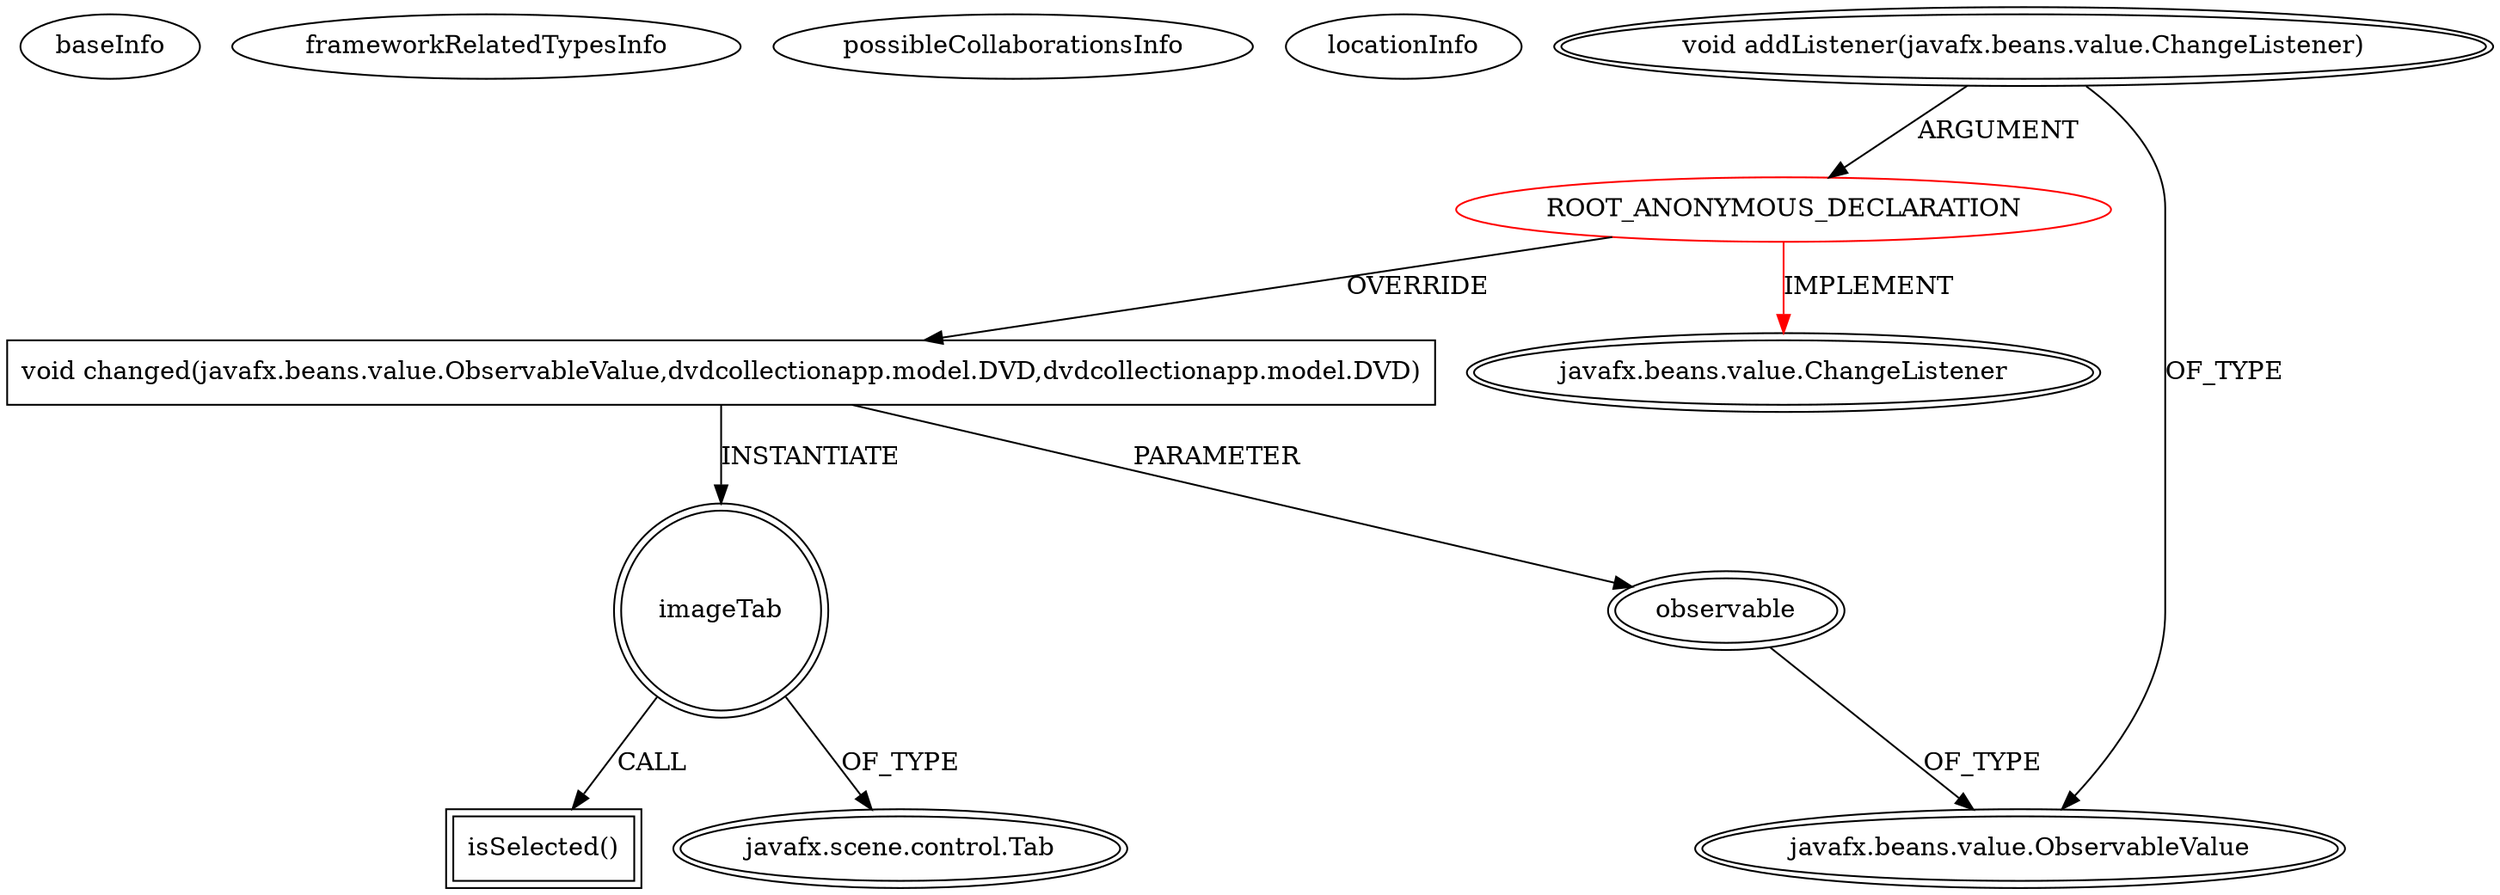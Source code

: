 digraph {
baseInfo[graphId=729,category="extension_graph",isAnonymous=true,possibleRelation=false]
frameworkRelatedTypesInfo[0="javafx.beans.value.ChangeListener"]
possibleCollaborationsInfo[]
locationInfo[projectName="JoshuaHanrahan-DVDCollectionApp",filePath="/JoshuaHanrahan-DVDCollectionApp/DVDCollectionApp-master/src/dvdcollectionapp/view/DvdcollectionappfxmlController.java",contextSignature="void initialize(java.net.URL,java.util.ResourceBundle)",graphId="729"]
0[label="ROOT_ANONYMOUS_DECLARATION",vertexType="ROOT_ANONYMOUS_DECLARATION",isFrameworkType=false,color=red]
1[label="javafx.beans.value.ChangeListener",vertexType="FRAMEWORK_INTERFACE_TYPE",isFrameworkType=true,peripheries=2]
2[label="void addListener(javafx.beans.value.ChangeListener)",vertexType="OUTSIDE_CALL",isFrameworkType=true,peripheries=2]
3[label="javafx.beans.value.ObservableValue",vertexType="FRAMEWORK_INTERFACE_TYPE",isFrameworkType=true,peripheries=2]
4[label="void changed(javafx.beans.value.ObservableValue,dvdcollectionapp.model.DVD,dvdcollectionapp.model.DVD)",vertexType="OVERRIDING_METHOD_DECLARATION",isFrameworkType=false,shape=box]
5[label="observable",vertexType="PARAMETER_DECLARATION",isFrameworkType=true,peripheries=2]
7[label="imageTab",vertexType="VARIABLE_EXPRESION",isFrameworkType=true,peripheries=2,shape=circle]
9[label="javafx.scene.control.Tab",vertexType="FRAMEWORK_CLASS_TYPE",isFrameworkType=true,peripheries=2]
8[label="isSelected()",vertexType="INSIDE_CALL",isFrameworkType=true,peripheries=2,shape=box]
0->1[label="IMPLEMENT",color=red]
2->0[label="ARGUMENT"]
2->3[label="OF_TYPE"]
0->4[label="OVERRIDE"]
5->3[label="OF_TYPE"]
4->5[label="PARAMETER"]
4->7[label="INSTANTIATE"]
7->9[label="OF_TYPE"]
7->8[label="CALL"]
}
